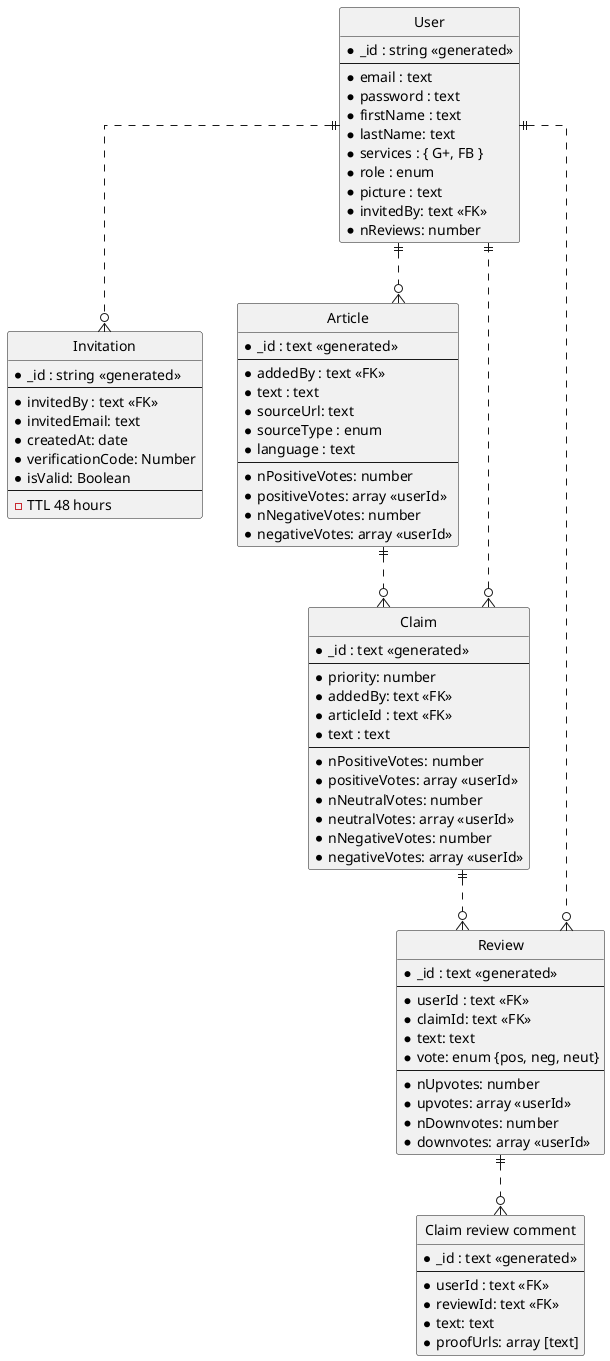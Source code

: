 @startuml
' hide the spot
hide circle

' avoid problems with angled crows feet
skinparam linetype ortho

entity "User" as user {
  *_id : string <<generated>>
  --
  *email : text
  *password : text
  *firstName : text
  *lastName: text
  *services : { G+, FB }
  *role : enum
  *picture : text
  *invitedBy: text <<FK>>
  *nReviews: number
}

entity "Invitation" as inv {
  *_id : string <<generated>>
  --
  *invitedBy : text <<FK>>
  *invitedEmail: text
  *createdAt: date
  *verificationCode: Number
  *isValid: Boolean
  --
  - TTL 48 hours
}

entity "Article" as article {
  *_id : text <<generated>>
  --
  *addedBy : text <<FK>>
  *text : text
  *sourceUrl: text
  *sourceType : enum
  *language : text
  --
  *nPositiveVotes: number
  *positiveVotes: array <<userId>>
  *nNegativeVotes: number
  *negativeVotes: array <<userId>>
}

entity "Claim" as claim {
  *_id : text <<generated>>
  --
  *priority: number
  *addedBy: text <<FK>>
  *articleId : text <<FK>>
  *text : text
  --
  *nPositiveVotes: number
  *positiveVotes: array <<userId>>
  *nNeutralVotes: number
  *neutralVotes: array <<userId>>
  *nNegativeVotes: number
  *negativeVotes: array <<userId>>
}

entity "Review" as review {
  *_id : text <<generated>>
  --
  *userId : text <<FK>>
  *claimId: text <<FK>>
  *text: text
  *vote: enum {pos, neg, neut}
  --
  *nUpvotes: number
  *upvotes: array <<userId>>
  *nDownvotes: number
  *downvotes: array <<userId>>
}

entity "Claim review comment" as claimReviewComment {
  *_id : text <<generated>>
  --
  *userId : text <<FK>>
  *reviewId: text <<FK>>
  *text: text
  *proofUrls: array [text] 
}

user ||..o{ article
user ||..o{ inv
article ||..o{ claim
user ||..o{ review
claim ||..o{ review
claim }o..|| user
review ||..o{ claimReviewComment
@enduml